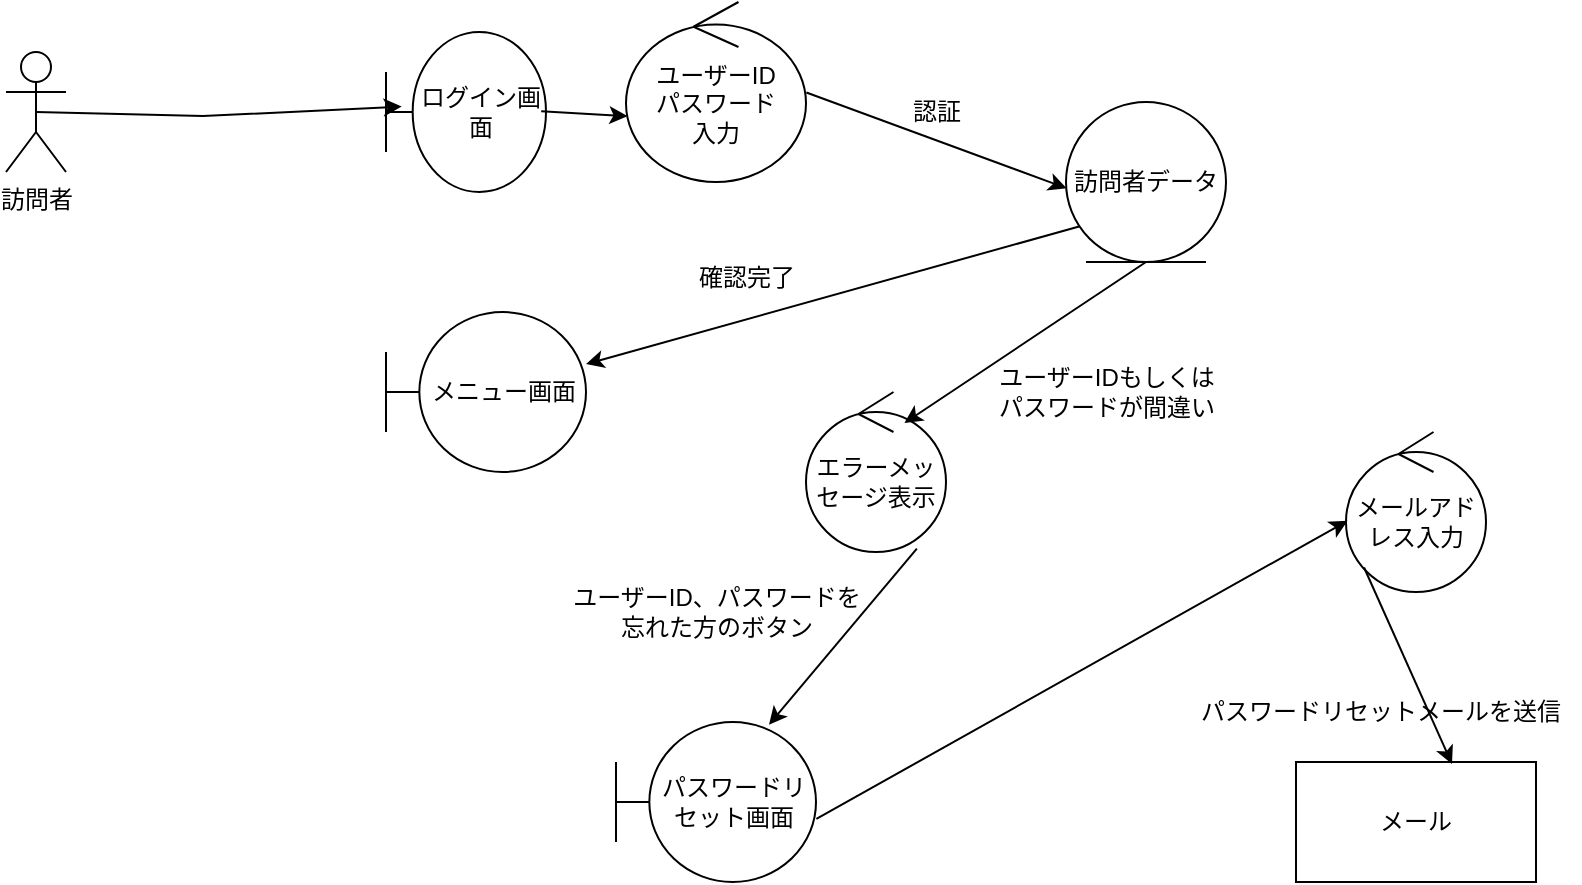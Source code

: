 <mxfile>
    <diagram id="T4iM5JNEiDZyO0_GgNCu" name="ページ1">
        <mxGraphModel dx="981" dy="621" grid="1" gridSize="10" guides="1" tooltips="1" connect="1" arrows="1" fold="1" page="1" pageScale="1" pageWidth="827" pageHeight="1169" math="0" shadow="0">
            <root>
                <mxCell id="0"/>
                <mxCell id="1" parent="0"/>
                <mxCell id="2" value="訪問者" style="shape=umlActor;verticalLabelPosition=bottom;verticalAlign=top;html=1;outlineConnect=0;" parent="1" vertex="1">
                    <mxGeometry x="40" y="210" width="30" height="60" as="geometry"/>
                </mxCell>
                <mxCell id="GlTGsxxahrGcEjfsaQrb-2" value="ログイン画面" style="shape=umlBoundary;whiteSpace=wrap;html=1;" parent="1" vertex="1">
                    <mxGeometry x="230" y="200" width="80" height="80" as="geometry"/>
                </mxCell>
                <mxCell id="GlTGsxxahrGcEjfsaQrb-3" value="ユーザーID&lt;div&gt;パスワード&lt;/div&gt;&lt;div&gt;入力&lt;/div&gt;" style="ellipse;shape=umlControl;whiteSpace=wrap;html=1;" parent="1" vertex="1">
                    <mxGeometry x="350" y="185" width="90" height="90" as="geometry"/>
                </mxCell>
                <mxCell id="GlTGsxxahrGcEjfsaQrb-5" value="&lt;span style=&quot;font-weight: normal;&quot;&gt;エラーメッセージ表示&lt;/span&gt;" style="ellipse;shape=umlControl;whiteSpace=wrap;html=1;fontStyle=1" parent="1" vertex="1">
                    <mxGeometry x="440" y="380" width="70" height="80" as="geometry"/>
                </mxCell>
                <mxCell id="GlTGsxxahrGcEjfsaQrb-7" value="メニュー画面" style="shape=umlBoundary;whiteSpace=wrap;html=1;" parent="1" vertex="1">
                    <mxGeometry x="230" y="340" width="100" height="80" as="geometry"/>
                </mxCell>
                <mxCell id="GlTGsxxahrGcEjfsaQrb-9" value="パスワードリセット画面" style="shape=umlBoundary;whiteSpace=wrap;html=1;" parent="1" vertex="1">
                    <mxGeometry x="345" y="545" width="100" height="80" as="geometry"/>
                </mxCell>
                <mxCell id="GlTGsxxahrGcEjfsaQrb-10" value="&lt;div&gt;メールアドレス入力&lt;/div&gt;" style="ellipse;shape=umlControl;whiteSpace=wrap;html=1;" parent="1" vertex="1">
                    <mxGeometry x="710" y="400" width="70" height="80" as="geometry"/>
                </mxCell>
                <mxCell id="GlTGsxxahrGcEjfsaQrb-13" value="" style="endArrow=classic;html=1;rounded=0;entryX=0.098;entryY=0.466;entryDx=0;entryDy=0;entryPerimeter=0;exitX=0.5;exitY=0.5;exitDx=0;exitDy=0;exitPerimeter=0;" parent="1" source="2" target="GlTGsxxahrGcEjfsaQrb-2" edge="1">
                    <mxGeometry width="50" height="50" relative="1" as="geometry">
                        <mxPoint x="68.48" y="232.04" as="sourcePoint"/>
                        <mxPoint x="230.0" y="247.96" as="targetPoint"/>
                        <Array as="points">
                            <mxPoint x="138.48" y="242.04"/>
                        </Array>
                    </mxGeometry>
                </mxCell>
                <mxCell id="GlTGsxxahrGcEjfsaQrb-14" value="" style="endArrow=classic;html=1;rounded=0;exitX=0.082;exitY=0.778;exitDx=0;exitDy=0;exitPerimeter=0;" parent="1" source="GlTGsxxahrGcEjfsaQrb-34" target="GlTGsxxahrGcEjfsaQrb-7" edge="1">
                    <mxGeometry width="50" height="50" relative="1" as="geometry">
                        <mxPoint x="350" y="300.0" as="sourcePoint"/>
                        <mxPoint x="495.1" y="232.64" as="targetPoint"/>
                        <Array as="points"/>
                    </mxGeometry>
                </mxCell>
                <mxCell id="GlTGsxxahrGcEjfsaQrb-15" value="" style="endArrow=classic;html=1;rounded=0;entryX=0.008;entryY=0.634;entryDx=0;entryDy=0;entryPerimeter=0;exitX=0.97;exitY=0.496;exitDx=0;exitDy=0;exitPerimeter=0;" parent="1" source="GlTGsxxahrGcEjfsaQrb-2" target="GlTGsxxahrGcEjfsaQrb-3" edge="1">
                    <mxGeometry width="50" height="50" relative="1" as="geometry">
                        <mxPoint x="90" y="350.0" as="sourcePoint"/>
                        <mxPoint x="251.52" y="365.92" as="targetPoint"/>
                        <Array as="points"/>
                    </mxGeometry>
                </mxCell>
                <mxCell id="GlTGsxxahrGcEjfsaQrb-16" value="" style="endArrow=classic;html=1;rounded=0;entryX=0.703;entryY=0.194;entryDx=0;entryDy=0;entryPerimeter=0;exitX=0.5;exitY=1;exitDx=0;exitDy=0;" parent="1" source="GlTGsxxahrGcEjfsaQrb-34" target="GlTGsxxahrGcEjfsaQrb-5" edge="1">
                    <mxGeometry width="50" height="50" relative="1" as="geometry">
                        <mxPoint x="610" y="330" as="sourcePoint"/>
                        <mxPoint x="440" y="280" as="targetPoint"/>
                    </mxGeometry>
                </mxCell>
                <mxCell id="GlTGsxxahrGcEjfsaQrb-17" value="" style="endArrow=classic;html=1;rounded=0;exitX=0.792;exitY=0.979;exitDx=0;exitDy=0;exitPerimeter=0;entryX=0.765;entryY=0.017;entryDx=0;entryDy=0;entryPerimeter=0;" parent="1" source="GlTGsxxahrGcEjfsaQrb-5" target="GlTGsxxahrGcEjfsaQrb-9" edge="1">
                    <mxGeometry width="50" height="50" relative="1" as="geometry">
                        <mxPoint x="460" y="370" as="sourcePoint"/>
                        <mxPoint x="510" y="320" as="targetPoint"/>
                    </mxGeometry>
                </mxCell>
                <mxCell id="GlTGsxxahrGcEjfsaQrb-19" value="" style="endArrow=classic;html=1;rounded=0;exitX=1.002;exitY=0.606;exitDx=0;exitDy=0;exitPerimeter=0;entryX=0.011;entryY=0.555;entryDx=0;entryDy=0;entryPerimeter=0;" parent="1" source="GlTGsxxahrGcEjfsaQrb-9" target="GlTGsxxahrGcEjfsaQrb-10" edge="1">
                    <mxGeometry width="50" height="50" relative="1" as="geometry">
                        <mxPoint x="730" y="400" as="sourcePoint"/>
                        <mxPoint x="590" y="430" as="targetPoint"/>
                    </mxGeometry>
                </mxCell>
                <mxCell id="GlTGsxxahrGcEjfsaQrb-25" value="ユーザーIDもしくは&lt;br&gt;パスワードが間違い" style="text;html=1;align=center;verticalAlign=middle;resizable=0;points=[];autosize=1;strokeColor=none;fillColor=none;" parent="1" vertex="1">
                    <mxGeometry x="525" y="360" width="130" height="40" as="geometry"/>
                </mxCell>
                <mxCell id="GlTGsxxahrGcEjfsaQrb-27" value="ユーザーID、パスワードを&lt;br&gt;忘れた方のボタン" style="text;html=1;align=center;verticalAlign=middle;resizable=0;points=[];autosize=1;strokeColor=none;fillColor=none;" parent="1" vertex="1">
                    <mxGeometry x="310" y="470" width="170" height="40" as="geometry"/>
                </mxCell>
                <mxCell id="GlTGsxxahrGcEjfsaQrb-29" value="認証" style="text;html=1;align=center;verticalAlign=middle;resizable=0;points=[];autosize=1;strokeColor=none;fillColor=none;" parent="1" vertex="1">
                    <mxGeometry x="480" y="225" width="50" height="30" as="geometry"/>
                </mxCell>
                <mxCell id="GlTGsxxahrGcEjfsaQrb-30" value="&lt;div&gt;メール&lt;/div&gt;" style="rounded=0;whiteSpace=wrap;html=1;" parent="1" vertex="1">
                    <mxGeometry x="685" y="565" width="120" height="60" as="geometry"/>
                </mxCell>
                <mxCell id="GlTGsxxahrGcEjfsaQrb-32" value="" style="endArrow=classic;html=1;rounded=0;entryX=0.65;entryY=0.017;entryDx=0;entryDy=0;entryPerimeter=0;exitX=0.129;exitY=0.847;exitDx=0;exitDy=0;exitPerimeter=0;" parent="1" source="GlTGsxxahrGcEjfsaQrb-10" target="GlTGsxxahrGcEjfsaQrb-30" edge="1">
                    <mxGeometry width="50" height="50" relative="1" as="geometry">
                        <mxPoint x="460" y="400" as="sourcePoint"/>
                        <mxPoint x="510" y="350" as="targetPoint"/>
                    </mxGeometry>
                </mxCell>
                <mxCell id="GlTGsxxahrGcEjfsaQrb-33" value="パスワードリセットメールを送信" style="text;html=1;align=center;verticalAlign=middle;resizable=0;points=[];autosize=1;strokeColor=none;fillColor=none;" parent="1" vertex="1">
                    <mxGeometry x="627" y="525" width="200" height="30" as="geometry"/>
                </mxCell>
                <mxCell id="GlTGsxxahrGcEjfsaQrb-35" value="" style="endArrow=classic;html=1;rounded=0;entryX=0.004;entryY=0.539;entryDx=0;entryDy=0;entryPerimeter=0;exitX=1.002;exitY=0.503;exitDx=0;exitDy=0;exitPerimeter=0;" parent="1" source="GlTGsxxahrGcEjfsaQrb-3" target="GlTGsxxahrGcEjfsaQrb-34" edge="1">
                    <mxGeometry width="50" height="50" relative="1" as="geometry">
                        <mxPoint x="440" y="230" as="sourcePoint"/>
                        <mxPoint x="700" y="233" as="targetPoint"/>
                        <Array as="points"/>
                    </mxGeometry>
                </mxCell>
                <mxCell id="GlTGsxxahrGcEjfsaQrb-34" value="訪問者データ" style="ellipse;shape=umlEntity;whiteSpace=wrap;html=1;" parent="1" vertex="1">
                    <mxGeometry x="570" y="235" width="80" height="80" as="geometry"/>
                </mxCell>
                <mxCell id="GlTGsxxahrGcEjfsaQrb-37" value="確認完了" style="text;html=1;align=center;verticalAlign=middle;resizable=0;points=[];autosize=1;strokeColor=none;fillColor=none;" parent="1" vertex="1">
                    <mxGeometry x="375" y="308" width="70" height="30" as="geometry"/>
                </mxCell>
            </root>
        </mxGraphModel>
    </diagram>
</mxfile>